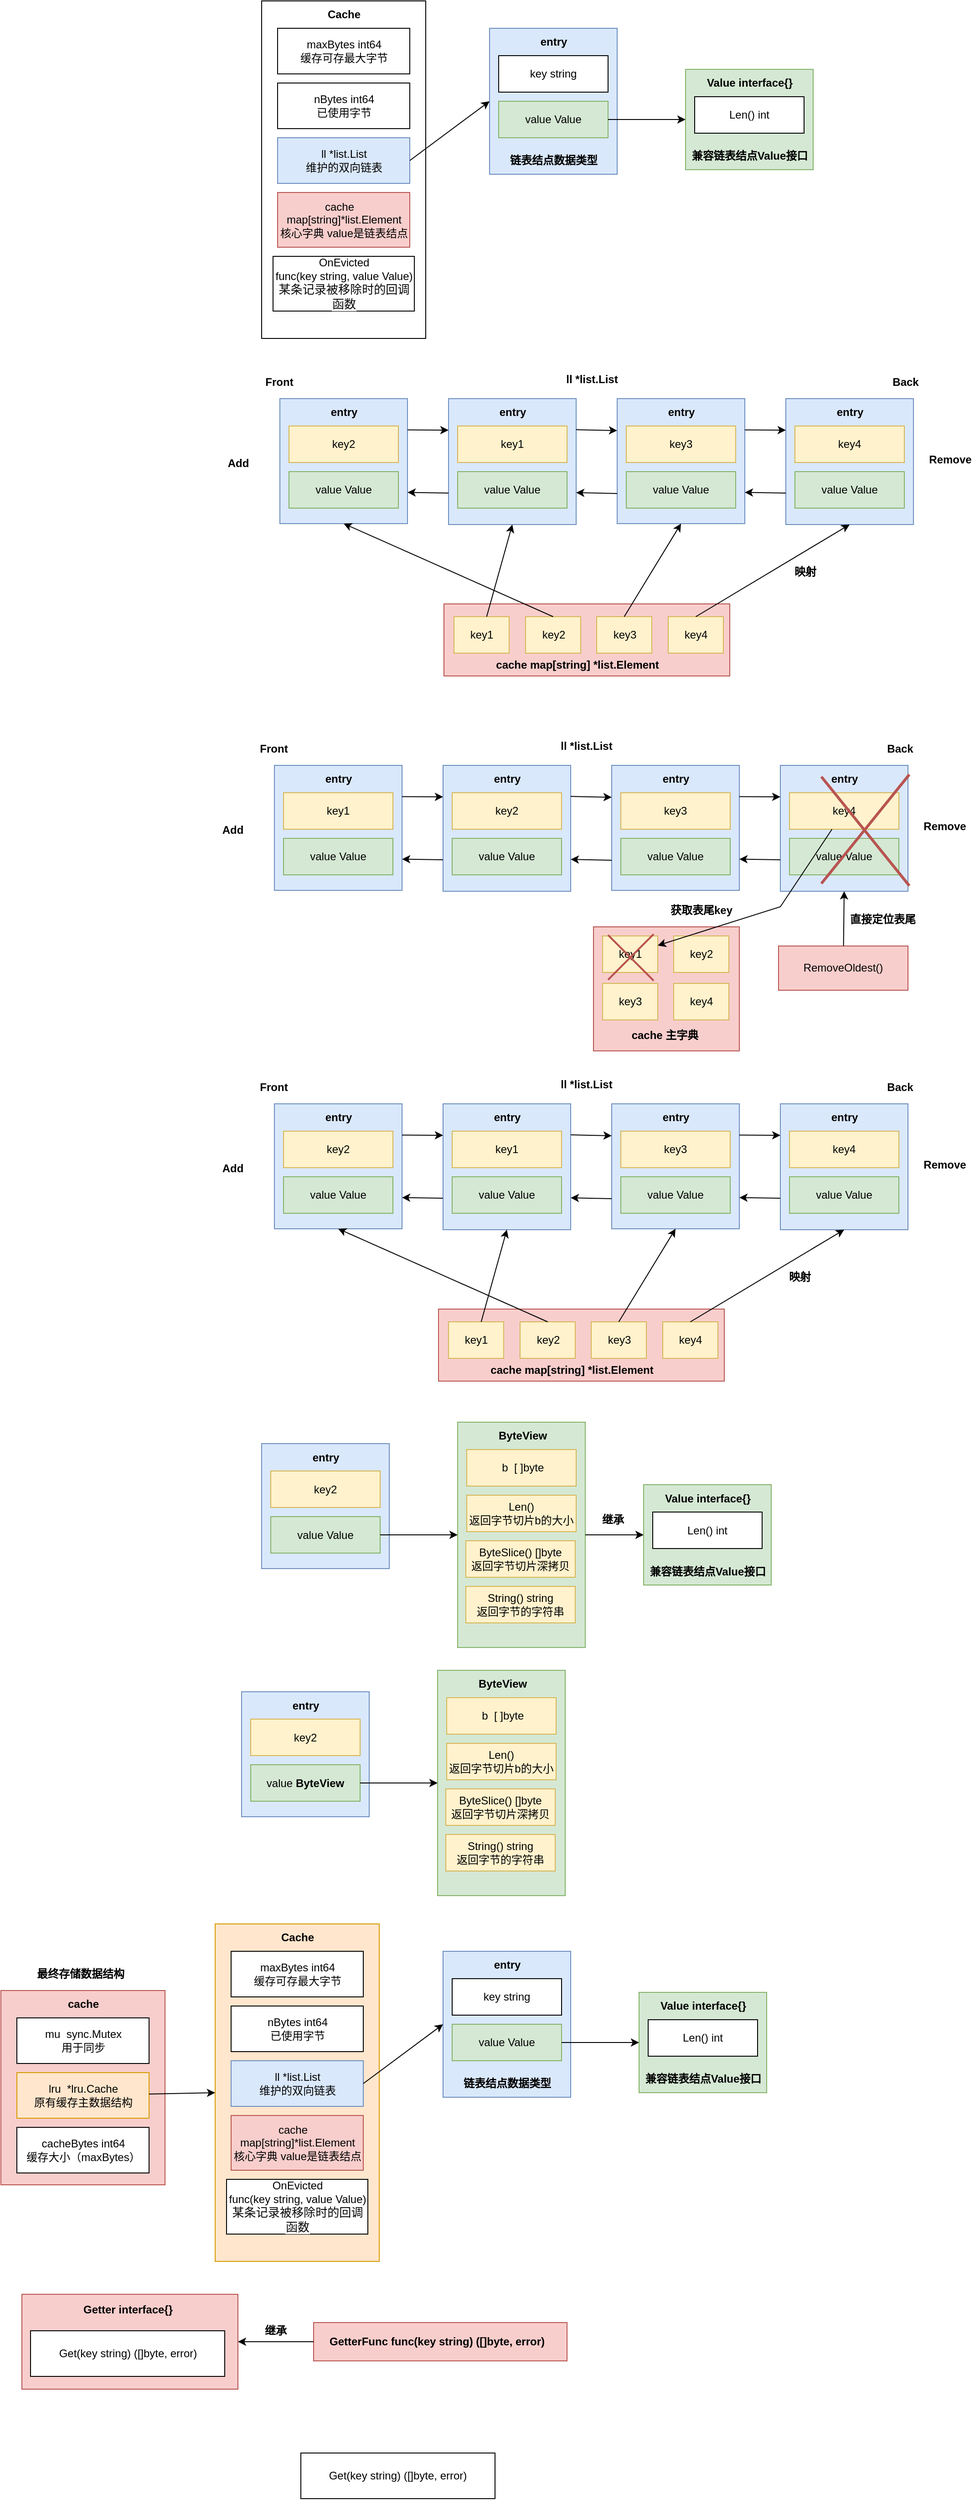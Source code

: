 <mxfile version="22.0.7" type="github">
  <diagram name="Page-1" id="FUET0nqOS0AxgLeTutau">
    <mxGraphModel dx="1255" dy="495" grid="0" gridSize="10" guides="1" tooltips="0" connect="1" arrows="1" fold="1" page="0" pageScale="1" pageWidth="850" pageHeight="1100" math="0" shadow="0">
      <root>
        <mxCell id="0" />
        <mxCell id="1" parent="0" />
        <mxCell id="fDdwfDi1KVoTNDwFbT7Y-1" value="" style="rounded=0;whiteSpace=wrap;html=1;" vertex="1" parent="1">
          <mxGeometry x="90" y="110" width="180" height="370" as="geometry" />
        </mxCell>
        <mxCell id="_ooLKEzHtDMGJBymx2Hy-1" value="maxBytes int64&lt;br&gt;缓存可存最大字节" style="rounded=0;whiteSpace=wrap;html=1;" parent="1" vertex="1">
          <mxGeometry x="107.5" y="140" width="145" height="50" as="geometry" />
        </mxCell>
        <mxCell id="fDdwfDi1KVoTNDwFbT7Y-2" value="" style="rounded=0;whiteSpace=wrap;html=1;fillColor=#dae8fc;strokeColor=#6c8ebf;" vertex="1" parent="1">
          <mxGeometry x="340" y="140" width="140" height="160" as="geometry" />
        </mxCell>
        <mxCell id="fDdwfDi1KVoTNDwFbT7Y-3" value="&lt;b&gt;Cache&lt;/b&gt;" style="text;html=1;align=center;verticalAlign=middle;resizable=0;points=[];autosize=1;strokeColor=none;fillColor=none;" vertex="1" parent="1">
          <mxGeometry x="150" y="110" width="60" height="30" as="geometry" />
        </mxCell>
        <mxCell id="fDdwfDi1KVoTNDwFbT7Y-4" value="nBytes int64&lt;br&gt;已使用字节" style="rounded=0;whiteSpace=wrap;html=1;" vertex="1" parent="1">
          <mxGeometry x="107.5" y="200" width="145" height="50" as="geometry" />
        </mxCell>
        <mxCell id="fDdwfDi1KVoTNDwFbT7Y-5" value="ll&amp;nbsp;*list.List&lt;br&gt;维护的双向链表" style="rounded=0;whiteSpace=wrap;html=1;fillColor=#dae8fc;strokeColor=#6c8ebf;" vertex="1" parent="1">
          <mxGeometry x="107.5" y="260" width="145" height="50" as="geometry" />
        </mxCell>
        <mxCell id="fDdwfDi1KVoTNDwFbT7Y-6" value="cache&amp;nbsp; &amp;nbsp; map[string]*list.Element&lt;br&gt;核心字典 value是链表结点" style="rounded=0;whiteSpace=wrap;html=1;fillColor=#f8cecc;strokeColor=#b85450;" vertex="1" parent="1">
          <mxGeometry x="107.5" y="320" width="145" height="60" as="geometry" />
        </mxCell>
        <mxCell id="fDdwfDi1KVoTNDwFbT7Y-7" value="OnEvicted&lt;br&gt;func(key string, value Value)&lt;br&gt;&lt;span style=&quot;background-color: rgb(255, 255, 255); color: rgb(8, 8, 8); font-family: Menlo-Regular, monospace; font-size: 9.8pt;&quot;&gt;某条记录被移除时的回调函数&lt;/span&gt;" style="rounded=0;whiteSpace=wrap;html=1;" vertex="1" parent="1">
          <mxGeometry x="102.5" y="390" width="155" height="60" as="geometry" />
        </mxCell>
        <mxCell id="fDdwfDi1KVoTNDwFbT7Y-8" value="&lt;b&gt;entry&lt;/b&gt;" style="text;html=1;align=center;verticalAlign=middle;resizable=0;points=[];autosize=1;strokeColor=none;fillColor=none;" vertex="1" parent="1">
          <mxGeometry x="385" y="140" width="50" height="30" as="geometry" />
        </mxCell>
        <mxCell id="fDdwfDi1KVoTNDwFbT7Y-9" value="key string&lt;br&gt;" style="rounded=0;whiteSpace=wrap;html=1;" vertex="1" parent="1">
          <mxGeometry x="350" y="170" width="120" height="40" as="geometry" />
        </mxCell>
        <mxCell id="fDdwfDi1KVoTNDwFbT7Y-10" value="value Value" style="rounded=0;whiteSpace=wrap;html=1;fillColor=#d5e8d4;strokeColor=#82b366;" vertex="1" parent="1">
          <mxGeometry x="350" y="220" width="120" height="40" as="geometry" />
        </mxCell>
        <mxCell id="fDdwfDi1KVoTNDwFbT7Y-11" value="&lt;b&gt;链表结点数据类型&lt;/b&gt;" style="text;html=1;align=center;verticalAlign=middle;resizable=0;points=[];autosize=1;strokeColor=none;fillColor=none;" vertex="1" parent="1">
          <mxGeometry x="350" y="270" width="120" height="30" as="geometry" />
        </mxCell>
        <mxCell id="fDdwfDi1KVoTNDwFbT7Y-13" value="" style="rounded=0;whiteSpace=wrap;html=1;fillColor=#d5e8d4;strokeColor=#82b366;" vertex="1" parent="1">
          <mxGeometry x="555" y="185" width="140" height="110" as="geometry" />
        </mxCell>
        <mxCell id="fDdwfDi1KVoTNDwFbT7Y-14" value="&lt;b&gt;Value interface{}&lt;/b&gt;" style="text;html=1;align=center;verticalAlign=middle;resizable=0;points=[];autosize=1;strokeColor=none;fillColor=none;" vertex="1" parent="1">
          <mxGeometry x="565" y="185" width="120" height="30" as="geometry" />
        </mxCell>
        <mxCell id="fDdwfDi1KVoTNDwFbT7Y-15" value="Len() int" style="rounded=0;whiteSpace=wrap;html=1;" vertex="1" parent="1">
          <mxGeometry x="565" y="215" width="120" height="40" as="geometry" />
        </mxCell>
        <mxCell id="fDdwfDi1KVoTNDwFbT7Y-17" value="&lt;b&gt;兼容链表结点Value接口&lt;/b&gt;" style="text;html=1;align=center;verticalAlign=middle;resizable=0;points=[];autosize=1;strokeColor=none;fillColor=none;" vertex="1" parent="1">
          <mxGeometry x="550" y="265" width="150" height="30" as="geometry" />
        </mxCell>
        <mxCell id="fDdwfDi1KVoTNDwFbT7Y-19" value="" style="endArrow=classic;html=1;rounded=0;entryX=0;entryY=0.5;entryDx=0;entryDy=0;" edge="1" parent="1" source="fDdwfDi1KVoTNDwFbT7Y-10" target="fDdwfDi1KVoTNDwFbT7Y-13">
          <mxGeometry width="50" height="50" relative="1" as="geometry">
            <mxPoint x="430" y="260" as="sourcePoint" />
            <mxPoint x="550" y="240" as="targetPoint" />
          </mxGeometry>
        </mxCell>
        <mxCell id="fDdwfDi1KVoTNDwFbT7Y-20" value="" style="endArrow=classic;html=1;rounded=0;entryX=0;entryY=0.5;entryDx=0;entryDy=0;exitX=1;exitY=0.5;exitDx=0;exitDy=0;" edge="1" parent="1" source="fDdwfDi1KVoTNDwFbT7Y-5" target="fDdwfDi1KVoTNDwFbT7Y-2">
          <mxGeometry width="50" height="50" relative="1" as="geometry">
            <mxPoint x="480" y="249" as="sourcePoint" />
            <mxPoint x="565" y="248" as="targetPoint" />
          </mxGeometry>
        </mxCell>
        <mxCell id="fDdwfDi1KVoTNDwFbT7Y-22" value="" style="rounded=0;whiteSpace=wrap;html=1;fillColor=#dae8fc;strokeColor=#6c8ebf;" vertex="1" parent="1">
          <mxGeometry x="110" y="546" width="140" height="137" as="geometry" />
        </mxCell>
        <mxCell id="fDdwfDi1KVoTNDwFbT7Y-23" value="&lt;b&gt;entry&lt;/b&gt;" style="text;html=1;align=center;verticalAlign=middle;resizable=0;points=[];autosize=1;strokeColor=none;fillColor=none;" vertex="1" parent="1">
          <mxGeometry x="155" y="546" width="50" height="30" as="geometry" />
        </mxCell>
        <mxCell id="fDdwfDi1KVoTNDwFbT7Y-24" value="key2" style="rounded=0;whiteSpace=wrap;html=1;fillColor=#fff2cc;strokeColor=#d6b656;" vertex="1" parent="1">
          <mxGeometry x="120" y="576" width="120" height="40" as="geometry" />
        </mxCell>
        <mxCell id="fDdwfDi1KVoTNDwFbT7Y-25" value="value Value" style="rounded=0;whiteSpace=wrap;html=1;fillColor=#d5e8d4;strokeColor=#82b366;" vertex="1" parent="1">
          <mxGeometry x="120" y="626" width="120" height="40" as="geometry" />
        </mxCell>
        <mxCell id="fDdwfDi1KVoTNDwFbT7Y-27" value="" style="rounded=0;whiteSpace=wrap;html=1;fillColor=#dae8fc;strokeColor=#6c8ebf;" vertex="1" parent="1">
          <mxGeometry x="295" y="546" width="140" height="138" as="geometry" />
        </mxCell>
        <mxCell id="fDdwfDi1KVoTNDwFbT7Y-28" value="&lt;b&gt;entry&lt;/b&gt;" style="text;html=1;align=center;verticalAlign=middle;resizable=0;points=[];autosize=1;strokeColor=none;fillColor=none;" vertex="1" parent="1">
          <mxGeometry x="340" y="546" width="50" height="30" as="geometry" />
        </mxCell>
        <mxCell id="fDdwfDi1KVoTNDwFbT7Y-29" value="key1" style="rounded=0;whiteSpace=wrap;html=1;fillColor=#fff2cc;strokeColor=#d6b656;" vertex="1" parent="1">
          <mxGeometry x="305" y="576" width="120" height="40" as="geometry" />
        </mxCell>
        <mxCell id="fDdwfDi1KVoTNDwFbT7Y-30" value="value Value" style="rounded=0;whiteSpace=wrap;html=1;fillColor=#d5e8d4;strokeColor=#82b366;" vertex="1" parent="1">
          <mxGeometry x="305" y="626" width="120" height="40" as="geometry" />
        </mxCell>
        <mxCell id="fDdwfDi1KVoTNDwFbT7Y-45" value="" style="endArrow=classic;html=1;rounded=0;entryX=0;entryY=0.25;entryDx=0;entryDy=0;exitX=1;exitY=0.25;exitDx=0;exitDy=0;" edge="1" parent="1" source="fDdwfDi1KVoTNDwFbT7Y-22" target="fDdwfDi1KVoTNDwFbT7Y-27">
          <mxGeometry width="50" height="50" relative="1" as="geometry">
            <mxPoint x="255" y="573" as="sourcePoint" />
            <mxPoint x="340" y="573" as="targetPoint" />
          </mxGeometry>
        </mxCell>
        <mxCell id="fDdwfDi1KVoTNDwFbT7Y-46" value="" style="endArrow=classic;html=1;rounded=0;entryX=1;entryY=0.75;entryDx=0;entryDy=0;exitX=0;exitY=0.75;exitDx=0;exitDy=0;" edge="1" parent="1" source="fDdwfDi1KVoTNDwFbT7Y-27" target="fDdwfDi1KVoTNDwFbT7Y-22">
          <mxGeometry width="50" height="50" relative="1" as="geometry">
            <mxPoint x="267" y="583" as="sourcePoint" />
            <mxPoint x="305" y="591" as="targetPoint" />
          </mxGeometry>
        </mxCell>
        <mxCell id="fDdwfDi1KVoTNDwFbT7Y-47" value="" style="rounded=0;whiteSpace=wrap;html=1;fillColor=#dae8fc;strokeColor=#6c8ebf;" vertex="1" parent="1">
          <mxGeometry x="480" y="546" width="140" height="137" as="geometry" />
        </mxCell>
        <mxCell id="fDdwfDi1KVoTNDwFbT7Y-48" value="&lt;b&gt;entry&lt;/b&gt;" style="text;html=1;align=center;verticalAlign=middle;resizable=0;points=[];autosize=1;strokeColor=none;fillColor=none;" vertex="1" parent="1">
          <mxGeometry x="525" y="546" width="50" height="30" as="geometry" />
        </mxCell>
        <mxCell id="fDdwfDi1KVoTNDwFbT7Y-49" value="key3" style="rounded=0;whiteSpace=wrap;html=1;fillColor=#fff2cc;strokeColor=#d6b656;" vertex="1" parent="1">
          <mxGeometry x="490" y="576" width="120" height="40" as="geometry" />
        </mxCell>
        <mxCell id="fDdwfDi1KVoTNDwFbT7Y-50" value="value Value" style="rounded=0;whiteSpace=wrap;html=1;fillColor=#d5e8d4;strokeColor=#82b366;" vertex="1" parent="1">
          <mxGeometry x="490" y="626" width="120" height="40" as="geometry" />
        </mxCell>
        <mxCell id="fDdwfDi1KVoTNDwFbT7Y-51" value="" style="rounded=0;whiteSpace=wrap;html=1;fillColor=#dae8fc;strokeColor=#6c8ebf;" vertex="1" parent="1">
          <mxGeometry x="665" y="546" width="140" height="138" as="geometry" />
        </mxCell>
        <mxCell id="fDdwfDi1KVoTNDwFbT7Y-52" value="&lt;b&gt;entry&lt;/b&gt;" style="text;html=1;align=center;verticalAlign=middle;resizable=0;points=[];autosize=1;strokeColor=none;fillColor=none;" vertex="1" parent="1">
          <mxGeometry x="710" y="546" width="50" height="30" as="geometry" />
        </mxCell>
        <mxCell id="fDdwfDi1KVoTNDwFbT7Y-53" value="key4" style="rounded=0;whiteSpace=wrap;html=1;fillColor=#fff2cc;strokeColor=#d6b656;" vertex="1" parent="1">
          <mxGeometry x="675" y="576" width="120" height="40" as="geometry" />
        </mxCell>
        <mxCell id="fDdwfDi1KVoTNDwFbT7Y-54" value="value Value" style="rounded=0;whiteSpace=wrap;html=1;fillColor=#d5e8d4;strokeColor=#82b366;" vertex="1" parent="1">
          <mxGeometry x="675" y="626" width="120" height="40" as="geometry" />
        </mxCell>
        <mxCell id="fDdwfDi1KVoTNDwFbT7Y-55" value="" style="endArrow=classic;html=1;rounded=0;entryX=0;entryY=0.25;entryDx=0;entryDy=0;exitX=1;exitY=0.25;exitDx=0;exitDy=0;" edge="1" parent="1" source="fDdwfDi1KVoTNDwFbT7Y-47" target="fDdwfDi1KVoTNDwFbT7Y-51">
          <mxGeometry width="50" height="50" relative="1" as="geometry">
            <mxPoint x="625" y="573" as="sourcePoint" />
            <mxPoint x="710" y="573" as="targetPoint" />
          </mxGeometry>
        </mxCell>
        <mxCell id="fDdwfDi1KVoTNDwFbT7Y-56" value="" style="endArrow=classic;html=1;rounded=0;entryX=1;entryY=0.75;entryDx=0;entryDy=0;exitX=0;exitY=0.75;exitDx=0;exitDy=0;" edge="1" parent="1" source="fDdwfDi1KVoTNDwFbT7Y-51" target="fDdwfDi1KVoTNDwFbT7Y-47">
          <mxGeometry width="50" height="50" relative="1" as="geometry">
            <mxPoint x="637" y="583" as="sourcePoint" />
            <mxPoint x="675" y="591" as="targetPoint" />
          </mxGeometry>
        </mxCell>
        <mxCell id="fDdwfDi1KVoTNDwFbT7Y-57" value="" style="endArrow=classic;html=1;rounded=0;entryX=0;entryY=0.25;entryDx=0;entryDy=0;exitX=1;exitY=0.25;exitDx=0;exitDy=0;" edge="1" parent="1">
          <mxGeometry width="50" height="50" relative="1" as="geometry">
            <mxPoint x="435" y="580" as="sourcePoint" />
            <mxPoint x="480" y="581" as="targetPoint" />
          </mxGeometry>
        </mxCell>
        <mxCell id="fDdwfDi1KVoTNDwFbT7Y-58" value="" style="endArrow=classic;html=1;rounded=0;entryX=1;entryY=0.75;entryDx=0;entryDy=0;exitX=0;exitY=0.75;exitDx=0;exitDy=0;" edge="1" parent="1">
          <mxGeometry width="50" height="50" relative="1" as="geometry">
            <mxPoint x="480" y="650" as="sourcePoint" />
            <mxPoint x="435" y="649" as="targetPoint" />
          </mxGeometry>
        </mxCell>
        <mxCell id="fDdwfDi1KVoTNDwFbT7Y-59" value="&lt;b&gt;Front&lt;/b&gt;" style="text;html=1;align=center;verticalAlign=middle;resizable=0;points=[];autosize=1;strokeColor=none;fillColor=none;" vertex="1" parent="1">
          <mxGeometry x="84" y="515" width="49" height="26" as="geometry" />
        </mxCell>
        <mxCell id="fDdwfDi1KVoTNDwFbT7Y-60" value="&lt;b&gt;Back&lt;/b&gt;" style="text;html=1;align=center;verticalAlign=middle;resizable=0;points=[];autosize=1;strokeColor=none;fillColor=none;" vertex="1" parent="1">
          <mxGeometry x="772" y="515" width="47" height="26" as="geometry" />
        </mxCell>
        <mxCell id="fDdwfDi1KVoTNDwFbT7Y-61" value="&lt;b&gt;Add&lt;/b&gt;" style="text;html=1;align=center;verticalAlign=middle;resizable=0;points=[];autosize=1;strokeColor=none;fillColor=none;" vertex="1" parent="1">
          <mxGeometry x="43" y="604" width="41" height="26" as="geometry" />
        </mxCell>
        <mxCell id="fDdwfDi1KVoTNDwFbT7Y-62" value="&lt;b&gt;Remove&lt;/b&gt;" style="text;html=1;align=center;verticalAlign=middle;resizable=0;points=[];autosize=1;strokeColor=none;fillColor=none;" vertex="1" parent="1">
          <mxGeometry x="812" y="600" width="65" height="26" as="geometry" />
        </mxCell>
        <mxCell id="fDdwfDi1KVoTNDwFbT7Y-64" value="" style="rounded=0;whiteSpace=wrap;html=1;fillColor=#f8cecc;strokeColor=#b85450;" vertex="1" parent="1">
          <mxGeometry x="290" y="771" width="313.5" height="79" as="geometry" />
        </mxCell>
        <mxCell id="fDdwfDi1KVoTNDwFbT7Y-66" value="key1" style="rounded=0;whiteSpace=wrap;html=1;fillColor=#fff2cc;strokeColor=#d6b656;" vertex="1" parent="1">
          <mxGeometry x="301" y="785" width="60.5" height="40" as="geometry" />
        </mxCell>
        <mxCell id="fDdwfDi1KVoTNDwFbT7Y-67" value="key2" style="rounded=0;whiteSpace=wrap;html=1;fillColor=#fff2cc;strokeColor=#d6b656;" vertex="1" parent="1">
          <mxGeometry x="379.5" y="785" width="60.5" height="40" as="geometry" />
        </mxCell>
        <mxCell id="fDdwfDi1KVoTNDwFbT7Y-69" value="key3" style="rounded=0;whiteSpace=wrap;html=1;fillColor=#fff2cc;strokeColor=#d6b656;" vertex="1" parent="1">
          <mxGeometry x="457.5" y="785" width="60.5" height="40" as="geometry" />
        </mxCell>
        <mxCell id="fDdwfDi1KVoTNDwFbT7Y-70" value="key4" style="rounded=0;whiteSpace=wrap;html=1;fillColor=#fff2cc;strokeColor=#d6b656;" vertex="1" parent="1">
          <mxGeometry x="536" y="785" width="60.5" height="40" as="geometry" />
        </mxCell>
        <mxCell id="fDdwfDi1KVoTNDwFbT7Y-71" value="&lt;b&gt;cache map[string] *list.Element&lt;/b&gt;" style="text;html=1;align=center;verticalAlign=middle;resizable=0;points=[];autosize=1;strokeColor=none;fillColor=none;" vertex="1" parent="1">
          <mxGeometry x="337.5" y="825" width="197" height="26" as="geometry" />
        </mxCell>
        <mxCell id="fDdwfDi1KVoTNDwFbT7Y-73" value="" style="endArrow=classic;html=1;rounded=0;entryX=0.5;entryY=1;entryDx=0;entryDy=0;" edge="1" parent="1" source="fDdwfDi1KVoTNDwFbT7Y-66" target="fDdwfDi1KVoTNDwFbT7Y-27">
          <mxGeometry width="50" height="50" relative="1" as="geometry">
            <mxPoint x="320" y="800" as="sourcePoint" />
            <mxPoint x="370" y="750" as="targetPoint" />
          </mxGeometry>
        </mxCell>
        <mxCell id="fDdwfDi1KVoTNDwFbT7Y-74" value="" style="endArrow=classic;html=1;rounded=0;entryX=0.5;entryY=1;entryDx=0;entryDy=0;exitX=0.5;exitY=0;exitDx=0;exitDy=0;" edge="1" parent="1" source="fDdwfDi1KVoTNDwFbT7Y-67" target="fDdwfDi1KVoTNDwFbT7Y-22">
          <mxGeometry width="50" height="50" relative="1" as="geometry">
            <mxPoint x="347" y="795" as="sourcePoint" />
            <mxPoint x="375" y="694" as="targetPoint" />
          </mxGeometry>
        </mxCell>
        <mxCell id="fDdwfDi1KVoTNDwFbT7Y-75" value="" style="endArrow=classic;html=1;rounded=0;entryX=0.5;entryY=1;entryDx=0;entryDy=0;exitX=0.5;exitY=0;exitDx=0;exitDy=0;" edge="1" parent="1" source="fDdwfDi1KVoTNDwFbT7Y-69" target="fDdwfDi1KVoTNDwFbT7Y-47">
          <mxGeometry width="50" height="50" relative="1" as="geometry">
            <mxPoint x="357" y="805" as="sourcePoint" />
            <mxPoint x="385" y="704" as="targetPoint" />
          </mxGeometry>
        </mxCell>
        <mxCell id="fDdwfDi1KVoTNDwFbT7Y-76" value="" style="endArrow=classic;html=1;rounded=0;entryX=0.5;entryY=1;entryDx=0;entryDy=0;exitX=0.5;exitY=0;exitDx=0;exitDy=0;" edge="1" parent="1" source="fDdwfDi1KVoTNDwFbT7Y-70" target="fDdwfDi1KVoTNDwFbT7Y-51">
          <mxGeometry width="50" height="50" relative="1" as="geometry">
            <mxPoint x="367" y="815" as="sourcePoint" />
            <mxPoint x="395" y="714" as="targetPoint" />
          </mxGeometry>
        </mxCell>
        <mxCell id="fDdwfDi1KVoTNDwFbT7Y-77" value="&lt;b&gt;映射&lt;/b&gt;" style="text;html=1;align=center;verticalAlign=middle;resizable=0;points=[];autosize=1;strokeColor=none;fillColor=none;" vertex="1" parent="1">
          <mxGeometry x="665" y="723" width="42" height="26" as="geometry" />
        </mxCell>
        <mxCell id="fDdwfDi1KVoTNDwFbT7Y-78" value="&lt;b&gt;ll&amp;nbsp;*list.List&lt;/b&gt;" style="text;html=1;align=center;verticalAlign=middle;resizable=0;points=[];autosize=1;strokeColor=none;fillColor=none;" vertex="1" parent="1">
          <mxGeometry x="414" y="512" width="75" height="26" as="geometry" />
        </mxCell>
        <mxCell id="fDdwfDi1KVoTNDwFbT7Y-79" value="" style="rounded=0;whiteSpace=wrap;html=1;fillColor=#dae8fc;strokeColor=#6c8ebf;" vertex="1" parent="1">
          <mxGeometry x="104" y="948" width="140" height="137" as="geometry" />
        </mxCell>
        <mxCell id="fDdwfDi1KVoTNDwFbT7Y-80" value="&lt;b&gt;entry&lt;/b&gt;" style="text;html=1;align=center;verticalAlign=middle;resizable=0;points=[];autosize=1;strokeColor=none;fillColor=none;" vertex="1" parent="1">
          <mxGeometry x="149" y="948" width="50" height="30" as="geometry" />
        </mxCell>
        <mxCell id="fDdwfDi1KVoTNDwFbT7Y-81" value="key1" style="rounded=0;whiteSpace=wrap;html=1;fillColor=#fff2cc;strokeColor=#d6b656;" vertex="1" parent="1">
          <mxGeometry x="114" y="978" width="120" height="40" as="geometry" />
        </mxCell>
        <mxCell id="fDdwfDi1KVoTNDwFbT7Y-82" value="value Value" style="rounded=0;whiteSpace=wrap;html=1;fillColor=#d5e8d4;strokeColor=#82b366;" vertex="1" parent="1">
          <mxGeometry x="114" y="1028" width="120" height="40" as="geometry" />
        </mxCell>
        <mxCell id="fDdwfDi1KVoTNDwFbT7Y-83" value="" style="rounded=0;whiteSpace=wrap;html=1;fillColor=#dae8fc;strokeColor=#6c8ebf;" vertex="1" parent="1">
          <mxGeometry x="289" y="948" width="140" height="138" as="geometry" />
        </mxCell>
        <mxCell id="fDdwfDi1KVoTNDwFbT7Y-84" value="&lt;b&gt;entry&lt;/b&gt;" style="text;html=1;align=center;verticalAlign=middle;resizable=0;points=[];autosize=1;strokeColor=none;fillColor=none;" vertex="1" parent="1">
          <mxGeometry x="334" y="948" width="50" height="30" as="geometry" />
        </mxCell>
        <mxCell id="fDdwfDi1KVoTNDwFbT7Y-85" value="key2" style="rounded=0;whiteSpace=wrap;html=1;fillColor=#fff2cc;strokeColor=#d6b656;" vertex="1" parent="1">
          <mxGeometry x="299" y="978" width="120" height="40" as="geometry" />
        </mxCell>
        <mxCell id="fDdwfDi1KVoTNDwFbT7Y-86" value="value Value" style="rounded=0;whiteSpace=wrap;html=1;fillColor=#d5e8d4;strokeColor=#82b366;" vertex="1" parent="1">
          <mxGeometry x="299" y="1028" width="120" height="40" as="geometry" />
        </mxCell>
        <mxCell id="fDdwfDi1KVoTNDwFbT7Y-87" value="" style="endArrow=classic;html=1;rounded=0;entryX=0;entryY=0.25;entryDx=0;entryDy=0;exitX=1;exitY=0.25;exitDx=0;exitDy=0;" edge="1" parent="1" source="fDdwfDi1KVoTNDwFbT7Y-79" target="fDdwfDi1KVoTNDwFbT7Y-83">
          <mxGeometry width="50" height="50" relative="1" as="geometry">
            <mxPoint x="249" y="975" as="sourcePoint" />
            <mxPoint x="334" y="975" as="targetPoint" />
          </mxGeometry>
        </mxCell>
        <mxCell id="fDdwfDi1KVoTNDwFbT7Y-88" value="" style="endArrow=classic;html=1;rounded=0;entryX=1;entryY=0.75;entryDx=0;entryDy=0;exitX=0;exitY=0.75;exitDx=0;exitDy=0;" edge="1" parent="1" source="fDdwfDi1KVoTNDwFbT7Y-83" target="fDdwfDi1KVoTNDwFbT7Y-79">
          <mxGeometry width="50" height="50" relative="1" as="geometry">
            <mxPoint x="261" y="985" as="sourcePoint" />
            <mxPoint x="299" y="993" as="targetPoint" />
          </mxGeometry>
        </mxCell>
        <mxCell id="fDdwfDi1KVoTNDwFbT7Y-89" value="" style="rounded=0;whiteSpace=wrap;html=1;fillColor=#dae8fc;strokeColor=#6c8ebf;" vertex="1" parent="1">
          <mxGeometry x="474" y="948" width="140" height="137" as="geometry" />
        </mxCell>
        <mxCell id="fDdwfDi1KVoTNDwFbT7Y-90" value="&lt;b&gt;entry&lt;/b&gt;" style="text;html=1;align=center;verticalAlign=middle;resizable=0;points=[];autosize=1;strokeColor=none;fillColor=none;" vertex="1" parent="1">
          <mxGeometry x="519" y="948" width="50" height="30" as="geometry" />
        </mxCell>
        <mxCell id="fDdwfDi1KVoTNDwFbT7Y-91" value="key3" style="rounded=0;whiteSpace=wrap;html=1;fillColor=#fff2cc;strokeColor=#d6b656;" vertex="1" parent="1">
          <mxGeometry x="484" y="978" width="120" height="40" as="geometry" />
        </mxCell>
        <mxCell id="fDdwfDi1KVoTNDwFbT7Y-92" value="value Value" style="rounded=0;whiteSpace=wrap;html=1;fillColor=#d5e8d4;strokeColor=#82b366;" vertex="1" parent="1">
          <mxGeometry x="484" y="1028" width="120" height="40" as="geometry" />
        </mxCell>
        <mxCell id="fDdwfDi1KVoTNDwFbT7Y-93" value="" style="rounded=0;whiteSpace=wrap;html=1;fillColor=#dae8fc;strokeColor=#6c8ebf;" vertex="1" parent="1">
          <mxGeometry x="659" y="948" width="140" height="138" as="geometry" />
        </mxCell>
        <mxCell id="fDdwfDi1KVoTNDwFbT7Y-94" value="&lt;b&gt;entry&lt;/b&gt;" style="text;html=1;align=center;verticalAlign=middle;resizable=0;points=[];autosize=1;strokeColor=none;fillColor=none;" vertex="1" parent="1">
          <mxGeometry x="704" y="948" width="50" height="30" as="geometry" />
        </mxCell>
        <mxCell id="fDdwfDi1KVoTNDwFbT7Y-95" value="key4" style="rounded=0;whiteSpace=wrap;html=1;fillColor=#fff2cc;strokeColor=#d6b656;" vertex="1" parent="1">
          <mxGeometry x="669" y="978" width="120" height="40" as="geometry" />
        </mxCell>
        <mxCell id="fDdwfDi1KVoTNDwFbT7Y-96" value="value Value" style="rounded=0;whiteSpace=wrap;html=1;fillColor=#d5e8d4;strokeColor=#82b366;" vertex="1" parent="1">
          <mxGeometry x="669" y="1028" width="120" height="40" as="geometry" />
        </mxCell>
        <mxCell id="fDdwfDi1KVoTNDwFbT7Y-97" value="" style="endArrow=classic;html=1;rounded=0;entryX=0;entryY=0.25;entryDx=0;entryDy=0;exitX=1;exitY=0.25;exitDx=0;exitDy=0;" edge="1" parent="1" source="fDdwfDi1KVoTNDwFbT7Y-89" target="fDdwfDi1KVoTNDwFbT7Y-93">
          <mxGeometry width="50" height="50" relative="1" as="geometry">
            <mxPoint x="619" y="975" as="sourcePoint" />
            <mxPoint x="704" y="975" as="targetPoint" />
          </mxGeometry>
        </mxCell>
        <mxCell id="fDdwfDi1KVoTNDwFbT7Y-98" value="" style="endArrow=classic;html=1;rounded=0;entryX=1;entryY=0.75;entryDx=0;entryDy=0;exitX=0;exitY=0.75;exitDx=0;exitDy=0;" edge="1" parent="1" source="fDdwfDi1KVoTNDwFbT7Y-93" target="fDdwfDi1KVoTNDwFbT7Y-89">
          <mxGeometry width="50" height="50" relative="1" as="geometry">
            <mxPoint x="631" y="985" as="sourcePoint" />
            <mxPoint x="669" y="993" as="targetPoint" />
          </mxGeometry>
        </mxCell>
        <mxCell id="fDdwfDi1KVoTNDwFbT7Y-99" value="" style="endArrow=classic;html=1;rounded=0;entryX=0;entryY=0.25;entryDx=0;entryDy=0;exitX=1;exitY=0.25;exitDx=0;exitDy=0;" edge="1" parent="1">
          <mxGeometry width="50" height="50" relative="1" as="geometry">
            <mxPoint x="429" y="982" as="sourcePoint" />
            <mxPoint x="474" y="983" as="targetPoint" />
          </mxGeometry>
        </mxCell>
        <mxCell id="fDdwfDi1KVoTNDwFbT7Y-100" value="" style="endArrow=classic;html=1;rounded=0;entryX=1;entryY=0.75;entryDx=0;entryDy=0;exitX=0;exitY=0.75;exitDx=0;exitDy=0;" edge="1" parent="1">
          <mxGeometry width="50" height="50" relative="1" as="geometry">
            <mxPoint x="474" y="1052" as="sourcePoint" />
            <mxPoint x="429" y="1051" as="targetPoint" />
          </mxGeometry>
        </mxCell>
        <mxCell id="fDdwfDi1KVoTNDwFbT7Y-101" value="&lt;b&gt;Front&lt;/b&gt;" style="text;html=1;align=center;verticalAlign=middle;resizable=0;points=[];autosize=1;strokeColor=none;fillColor=none;" vertex="1" parent="1">
          <mxGeometry x="78" y="917" width="49" height="26" as="geometry" />
        </mxCell>
        <mxCell id="fDdwfDi1KVoTNDwFbT7Y-102" value="&lt;b&gt;Back&lt;/b&gt;" style="text;html=1;align=center;verticalAlign=middle;resizable=0;points=[];autosize=1;strokeColor=none;fillColor=none;" vertex="1" parent="1">
          <mxGeometry x="766" y="917" width="47" height="26" as="geometry" />
        </mxCell>
        <mxCell id="fDdwfDi1KVoTNDwFbT7Y-103" value="&lt;b&gt;Add&lt;/b&gt;" style="text;html=1;align=center;verticalAlign=middle;resizable=0;points=[];autosize=1;strokeColor=none;fillColor=none;" vertex="1" parent="1">
          <mxGeometry x="37" y="1006" width="41" height="26" as="geometry" />
        </mxCell>
        <mxCell id="fDdwfDi1KVoTNDwFbT7Y-104" value="&lt;b&gt;Remove&lt;/b&gt;" style="text;html=1;align=center;verticalAlign=middle;resizable=0;points=[];autosize=1;strokeColor=none;fillColor=none;" vertex="1" parent="1">
          <mxGeometry x="806" y="1002" width="65" height="26" as="geometry" />
        </mxCell>
        <mxCell id="fDdwfDi1KVoTNDwFbT7Y-105" value="" style="rounded=0;whiteSpace=wrap;html=1;fillColor=#f8cecc;strokeColor=#b85450;" vertex="1" parent="1">
          <mxGeometry x="454" y="1125" width="160" height="136" as="geometry" />
        </mxCell>
        <mxCell id="fDdwfDi1KVoTNDwFbT7Y-106" value="key1" style="rounded=0;whiteSpace=wrap;html=1;fillColor=#fff2cc;strokeColor=#d6b656;" vertex="1" parent="1">
          <mxGeometry x="464" y="1135" width="60.5" height="40" as="geometry" />
        </mxCell>
        <mxCell id="fDdwfDi1KVoTNDwFbT7Y-107" value="key2" style="rounded=0;whiteSpace=wrap;html=1;fillColor=#fff2cc;strokeColor=#d6b656;" vertex="1" parent="1">
          <mxGeometry x="542" y="1135" width="60.5" height="40" as="geometry" />
        </mxCell>
        <mxCell id="fDdwfDi1KVoTNDwFbT7Y-108" value="key3" style="rounded=0;whiteSpace=wrap;html=1;fillColor=#fff2cc;strokeColor=#d6b656;" vertex="1" parent="1">
          <mxGeometry x="464" y="1187" width="60.5" height="40" as="geometry" />
        </mxCell>
        <mxCell id="fDdwfDi1KVoTNDwFbT7Y-109" value="key4" style="rounded=0;whiteSpace=wrap;html=1;fillColor=#fff2cc;strokeColor=#d6b656;" vertex="1" parent="1">
          <mxGeometry x="542" y="1187" width="60.5" height="40" as="geometry" />
        </mxCell>
        <mxCell id="fDdwfDi1KVoTNDwFbT7Y-110" value="&lt;b&gt;cache 主字典&lt;/b&gt;" style="text;html=1;align=center;verticalAlign=middle;resizable=0;points=[];autosize=1;strokeColor=none;fillColor=none;" vertex="1" parent="1">
          <mxGeometry x="486" y="1231" width="91" height="26" as="geometry" />
        </mxCell>
        <mxCell id="fDdwfDi1KVoTNDwFbT7Y-116" value="&lt;b&gt;ll&amp;nbsp;*list.List&lt;/b&gt;" style="text;html=1;align=center;verticalAlign=middle;resizable=0;points=[];autosize=1;strokeColor=none;fillColor=none;" vertex="1" parent="1">
          <mxGeometry x="408" y="914" width="75" height="26" as="geometry" />
        </mxCell>
        <mxCell id="fDdwfDi1KVoTNDwFbT7Y-118" value="RemoveOldest()" style="rounded=0;whiteSpace=wrap;html=1;fillColor=#f8cecc;strokeColor=#b85450;" vertex="1" parent="1">
          <mxGeometry x="657" y="1146" width="142" height="48.5" as="geometry" />
        </mxCell>
        <mxCell id="fDdwfDi1KVoTNDwFbT7Y-122" value="" style="endArrow=classic;html=1;rounded=0;entryX=0.5;entryY=1;entryDx=0;entryDy=0;" edge="1" parent="1" source="fDdwfDi1KVoTNDwFbT7Y-118" target="fDdwfDi1KVoTNDwFbT7Y-93">
          <mxGeometry width="50" height="50" relative="1" as="geometry">
            <mxPoint x="525.5" y="1200.75" as="sourcePoint" />
            <mxPoint x="712.5" y="1110.75" as="targetPoint" />
          </mxGeometry>
        </mxCell>
        <mxCell id="fDdwfDi1KVoTNDwFbT7Y-123" value="&lt;b&gt;直接定位表尾&lt;/b&gt;" style="text;html=1;align=center;verticalAlign=middle;resizable=0;points=[];autosize=1;strokeColor=none;fillColor=none;" vertex="1" parent="1">
          <mxGeometry x="726" y="1104" width="90" height="26" as="geometry" />
        </mxCell>
        <mxCell id="fDdwfDi1KVoTNDwFbT7Y-126" value="" style="endArrow=classic;html=1;rounded=0;" edge="1" parent="1" source="fDdwfDi1KVoTNDwFbT7Y-95" target="fDdwfDi1KVoTNDwFbT7Y-106">
          <mxGeometry width="50" height="50" relative="1" as="geometry">
            <mxPoint x="738" y="1156" as="sourcePoint" />
            <mxPoint x="739" y="1096" as="targetPoint" />
            <Array as="points">
              <mxPoint x="659" y="1103" />
            </Array>
          </mxGeometry>
        </mxCell>
        <mxCell id="fDdwfDi1KVoTNDwFbT7Y-127" value="&lt;b&gt;获取表尾key&lt;/b&gt;" style="text;html=1;align=center;verticalAlign=middle;resizable=0;points=[];autosize=1;strokeColor=none;fillColor=none;" vertex="1" parent="1">
          <mxGeometry x="529.25" y="1094" width="86" height="26" as="geometry" />
        </mxCell>
        <mxCell id="fDdwfDi1KVoTNDwFbT7Y-132" value="" style="group;strokeWidth=3;" vertex="1" connectable="0" parent="1">
          <mxGeometry x="704" y="958" width="96.5" height="122" as="geometry" />
        </mxCell>
        <mxCell id="fDdwfDi1KVoTNDwFbT7Y-130" value="" style="endArrow=none;html=1;rounded=0;strokeWidth=3;fillColor=#f8cecc;strokeColor=#b85450;" edge="1" parent="fDdwfDi1KVoTNDwFbT7Y-132">
          <mxGeometry width="50" height="50" relative="1" as="geometry">
            <mxPoint x="96.5" as="sourcePoint" />
            <mxPoint y="119.608" as="targetPoint" />
          </mxGeometry>
        </mxCell>
        <mxCell id="fDdwfDi1KVoTNDwFbT7Y-131" value="" style="endArrow=none;html=1;rounded=0;strokeWidth=3;fillColor=#f8cecc;strokeColor=#b85450;" edge="1" parent="fDdwfDi1KVoTNDwFbT7Y-132">
          <mxGeometry width="50" height="50" relative="1" as="geometry">
            <mxPoint x="96.5" y="122" as="sourcePoint" />
            <mxPoint y="2.392" as="targetPoint" />
          </mxGeometry>
        </mxCell>
        <mxCell id="fDdwfDi1KVoTNDwFbT7Y-136" value="" style="endArrow=none;html=1;rounded=0;strokeWidth=2;fillColor=#f8cecc;strokeColor=#b85450;" edge="1" parent="1">
          <mxGeometry width="50" height="50" relative="1" as="geometry">
            <mxPoint x="520" y="1184" as="sourcePoint" />
            <mxPoint x="470" y="1134" as="targetPoint" />
          </mxGeometry>
        </mxCell>
        <mxCell id="fDdwfDi1KVoTNDwFbT7Y-135" value="" style="endArrow=none;html=1;rounded=0;strokeWidth=2;fillColor=#f8cecc;strokeColor=#b85450;" edge="1" parent="1">
          <mxGeometry width="50" height="50" relative="1" as="geometry">
            <mxPoint x="520" y="1133" as="sourcePoint" />
            <mxPoint x="470" y="1183" as="targetPoint" />
          </mxGeometry>
        </mxCell>
        <mxCell id="fDdwfDi1KVoTNDwFbT7Y-137" value="" style="rounded=0;whiteSpace=wrap;html=1;fillColor=#dae8fc;strokeColor=#6c8ebf;" vertex="1" parent="1">
          <mxGeometry x="104" y="1319" width="140" height="137" as="geometry" />
        </mxCell>
        <mxCell id="fDdwfDi1KVoTNDwFbT7Y-138" value="&lt;b&gt;entry&lt;/b&gt;" style="text;html=1;align=center;verticalAlign=middle;resizable=0;points=[];autosize=1;strokeColor=none;fillColor=none;" vertex="1" parent="1">
          <mxGeometry x="149" y="1319" width="50" height="30" as="geometry" />
        </mxCell>
        <mxCell id="fDdwfDi1KVoTNDwFbT7Y-139" value="key2" style="rounded=0;whiteSpace=wrap;html=1;fillColor=#fff2cc;strokeColor=#d6b656;" vertex="1" parent="1">
          <mxGeometry x="114" y="1349" width="120" height="40" as="geometry" />
        </mxCell>
        <mxCell id="fDdwfDi1KVoTNDwFbT7Y-140" value="value Value" style="rounded=0;whiteSpace=wrap;html=1;fillColor=#d5e8d4;strokeColor=#82b366;" vertex="1" parent="1">
          <mxGeometry x="114" y="1399" width="120" height="40" as="geometry" />
        </mxCell>
        <mxCell id="fDdwfDi1KVoTNDwFbT7Y-141" value="" style="rounded=0;whiteSpace=wrap;html=1;fillColor=#dae8fc;strokeColor=#6c8ebf;" vertex="1" parent="1">
          <mxGeometry x="289" y="1319" width="140" height="138" as="geometry" />
        </mxCell>
        <mxCell id="fDdwfDi1KVoTNDwFbT7Y-142" value="&lt;b&gt;entry&lt;/b&gt;" style="text;html=1;align=center;verticalAlign=middle;resizable=0;points=[];autosize=1;strokeColor=none;fillColor=none;" vertex="1" parent="1">
          <mxGeometry x="334" y="1319" width="50" height="30" as="geometry" />
        </mxCell>
        <mxCell id="fDdwfDi1KVoTNDwFbT7Y-143" value="key1" style="rounded=0;whiteSpace=wrap;html=1;fillColor=#fff2cc;strokeColor=#d6b656;" vertex="1" parent="1">
          <mxGeometry x="299" y="1349" width="120" height="40" as="geometry" />
        </mxCell>
        <mxCell id="fDdwfDi1KVoTNDwFbT7Y-144" value="value Value" style="rounded=0;whiteSpace=wrap;html=1;fillColor=#d5e8d4;strokeColor=#82b366;" vertex="1" parent="1">
          <mxGeometry x="299" y="1399" width="120" height="40" as="geometry" />
        </mxCell>
        <mxCell id="fDdwfDi1KVoTNDwFbT7Y-145" value="" style="endArrow=classic;html=1;rounded=0;entryX=0;entryY=0.25;entryDx=0;entryDy=0;exitX=1;exitY=0.25;exitDx=0;exitDy=0;" edge="1" parent="1" source="fDdwfDi1KVoTNDwFbT7Y-137" target="fDdwfDi1KVoTNDwFbT7Y-141">
          <mxGeometry width="50" height="50" relative="1" as="geometry">
            <mxPoint x="249" y="1346" as="sourcePoint" />
            <mxPoint x="334" y="1346" as="targetPoint" />
          </mxGeometry>
        </mxCell>
        <mxCell id="fDdwfDi1KVoTNDwFbT7Y-146" value="" style="endArrow=classic;html=1;rounded=0;entryX=1;entryY=0.75;entryDx=0;entryDy=0;exitX=0;exitY=0.75;exitDx=0;exitDy=0;" edge="1" parent="1" source="fDdwfDi1KVoTNDwFbT7Y-141" target="fDdwfDi1KVoTNDwFbT7Y-137">
          <mxGeometry width="50" height="50" relative="1" as="geometry">
            <mxPoint x="261" y="1356" as="sourcePoint" />
            <mxPoint x="299" y="1364" as="targetPoint" />
          </mxGeometry>
        </mxCell>
        <mxCell id="fDdwfDi1KVoTNDwFbT7Y-147" value="" style="rounded=0;whiteSpace=wrap;html=1;fillColor=#dae8fc;strokeColor=#6c8ebf;" vertex="1" parent="1">
          <mxGeometry x="474" y="1319" width="140" height="137" as="geometry" />
        </mxCell>
        <mxCell id="fDdwfDi1KVoTNDwFbT7Y-148" value="&lt;b&gt;entry&lt;/b&gt;" style="text;html=1;align=center;verticalAlign=middle;resizable=0;points=[];autosize=1;strokeColor=none;fillColor=none;" vertex="1" parent="1">
          <mxGeometry x="519" y="1319" width="50" height="30" as="geometry" />
        </mxCell>
        <mxCell id="fDdwfDi1KVoTNDwFbT7Y-149" value="key3" style="rounded=0;whiteSpace=wrap;html=1;fillColor=#fff2cc;strokeColor=#d6b656;" vertex="1" parent="1">
          <mxGeometry x="484" y="1349" width="120" height="40" as="geometry" />
        </mxCell>
        <mxCell id="fDdwfDi1KVoTNDwFbT7Y-150" value="value Value" style="rounded=0;whiteSpace=wrap;html=1;fillColor=#d5e8d4;strokeColor=#82b366;" vertex="1" parent="1">
          <mxGeometry x="484" y="1399" width="120" height="40" as="geometry" />
        </mxCell>
        <mxCell id="fDdwfDi1KVoTNDwFbT7Y-151" value="" style="rounded=0;whiteSpace=wrap;html=1;fillColor=#dae8fc;strokeColor=#6c8ebf;" vertex="1" parent="1">
          <mxGeometry x="659" y="1319" width="140" height="138" as="geometry" />
        </mxCell>
        <mxCell id="fDdwfDi1KVoTNDwFbT7Y-152" value="&lt;b&gt;entry&lt;/b&gt;" style="text;html=1;align=center;verticalAlign=middle;resizable=0;points=[];autosize=1;strokeColor=none;fillColor=none;" vertex="1" parent="1">
          <mxGeometry x="704" y="1319" width="50" height="30" as="geometry" />
        </mxCell>
        <mxCell id="fDdwfDi1KVoTNDwFbT7Y-153" value="key4" style="rounded=0;whiteSpace=wrap;html=1;fillColor=#fff2cc;strokeColor=#d6b656;" vertex="1" parent="1">
          <mxGeometry x="669" y="1349" width="120" height="40" as="geometry" />
        </mxCell>
        <mxCell id="fDdwfDi1KVoTNDwFbT7Y-154" value="value Value" style="rounded=0;whiteSpace=wrap;html=1;fillColor=#d5e8d4;strokeColor=#82b366;" vertex="1" parent="1">
          <mxGeometry x="669" y="1399" width="120" height="40" as="geometry" />
        </mxCell>
        <mxCell id="fDdwfDi1KVoTNDwFbT7Y-155" value="" style="endArrow=classic;html=1;rounded=0;entryX=0;entryY=0.25;entryDx=0;entryDy=0;exitX=1;exitY=0.25;exitDx=0;exitDy=0;" edge="1" parent="1" source="fDdwfDi1KVoTNDwFbT7Y-147" target="fDdwfDi1KVoTNDwFbT7Y-151">
          <mxGeometry width="50" height="50" relative="1" as="geometry">
            <mxPoint x="619" y="1346" as="sourcePoint" />
            <mxPoint x="704" y="1346" as="targetPoint" />
          </mxGeometry>
        </mxCell>
        <mxCell id="fDdwfDi1KVoTNDwFbT7Y-156" value="" style="endArrow=classic;html=1;rounded=0;entryX=1;entryY=0.75;entryDx=0;entryDy=0;exitX=0;exitY=0.75;exitDx=0;exitDy=0;" edge="1" parent="1" source="fDdwfDi1KVoTNDwFbT7Y-151" target="fDdwfDi1KVoTNDwFbT7Y-147">
          <mxGeometry width="50" height="50" relative="1" as="geometry">
            <mxPoint x="631" y="1356" as="sourcePoint" />
            <mxPoint x="669" y="1364" as="targetPoint" />
          </mxGeometry>
        </mxCell>
        <mxCell id="fDdwfDi1KVoTNDwFbT7Y-157" value="" style="endArrow=classic;html=1;rounded=0;entryX=0;entryY=0.25;entryDx=0;entryDy=0;exitX=1;exitY=0.25;exitDx=0;exitDy=0;" edge="1" parent="1">
          <mxGeometry width="50" height="50" relative="1" as="geometry">
            <mxPoint x="429" y="1353" as="sourcePoint" />
            <mxPoint x="474" y="1354" as="targetPoint" />
          </mxGeometry>
        </mxCell>
        <mxCell id="fDdwfDi1KVoTNDwFbT7Y-158" value="" style="endArrow=classic;html=1;rounded=0;entryX=1;entryY=0.75;entryDx=0;entryDy=0;exitX=0;exitY=0.75;exitDx=0;exitDy=0;" edge="1" parent="1">
          <mxGeometry width="50" height="50" relative="1" as="geometry">
            <mxPoint x="474" y="1423" as="sourcePoint" />
            <mxPoint x="429" y="1422" as="targetPoint" />
          </mxGeometry>
        </mxCell>
        <mxCell id="fDdwfDi1KVoTNDwFbT7Y-159" value="&lt;b&gt;Front&lt;/b&gt;" style="text;html=1;align=center;verticalAlign=middle;resizable=0;points=[];autosize=1;strokeColor=none;fillColor=none;" vertex="1" parent="1">
          <mxGeometry x="78" y="1288" width="49" height="26" as="geometry" />
        </mxCell>
        <mxCell id="fDdwfDi1KVoTNDwFbT7Y-160" value="&lt;b&gt;Back&lt;/b&gt;" style="text;html=1;align=center;verticalAlign=middle;resizable=0;points=[];autosize=1;strokeColor=none;fillColor=none;" vertex="1" parent="1">
          <mxGeometry x="766" y="1288" width="47" height="26" as="geometry" />
        </mxCell>
        <mxCell id="fDdwfDi1KVoTNDwFbT7Y-161" value="&lt;b&gt;Add&lt;/b&gt;" style="text;html=1;align=center;verticalAlign=middle;resizable=0;points=[];autosize=1;strokeColor=none;fillColor=none;" vertex="1" parent="1">
          <mxGeometry x="37" y="1377" width="41" height="26" as="geometry" />
        </mxCell>
        <mxCell id="fDdwfDi1KVoTNDwFbT7Y-162" value="&lt;b&gt;Remove&lt;/b&gt;" style="text;html=1;align=center;verticalAlign=middle;resizable=0;points=[];autosize=1;strokeColor=none;fillColor=none;" vertex="1" parent="1">
          <mxGeometry x="806" y="1373" width="65" height="26" as="geometry" />
        </mxCell>
        <mxCell id="fDdwfDi1KVoTNDwFbT7Y-163" value="" style="rounded=0;whiteSpace=wrap;html=1;fillColor=#f8cecc;strokeColor=#b85450;" vertex="1" parent="1">
          <mxGeometry x="284" y="1544" width="313.5" height="79" as="geometry" />
        </mxCell>
        <mxCell id="fDdwfDi1KVoTNDwFbT7Y-164" value="key1" style="rounded=0;whiteSpace=wrap;html=1;fillColor=#fff2cc;strokeColor=#d6b656;" vertex="1" parent="1">
          <mxGeometry x="295" y="1558" width="60.5" height="40" as="geometry" />
        </mxCell>
        <mxCell id="fDdwfDi1KVoTNDwFbT7Y-165" value="key2" style="rounded=0;whiteSpace=wrap;html=1;fillColor=#fff2cc;strokeColor=#d6b656;" vertex="1" parent="1">
          <mxGeometry x="373.5" y="1558" width="60.5" height="40" as="geometry" />
        </mxCell>
        <mxCell id="fDdwfDi1KVoTNDwFbT7Y-166" value="key3" style="rounded=0;whiteSpace=wrap;html=1;fillColor=#fff2cc;strokeColor=#d6b656;" vertex="1" parent="1">
          <mxGeometry x="451.5" y="1558" width="60.5" height="40" as="geometry" />
        </mxCell>
        <mxCell id="fDdwfDi1KVoTNDwFbT7Y-167" value="key4" style="rounded=0;whiteSpace=wrap;html=1;fillColor=#fff2cc;strokeColor=#d6b656;" vertex="1" parent="1">
          <mxGeometry x="530" y="1558" width="60.5" height="40" as="geometry" />
        </mxCell>
        <mxCell id="fDdwfDi1KVoTNDwFbT7Y-168" value="&lt;b&gt;cache map[string] *list.Element&lt;/b&gt;" style="text;html=1;align=center;verticalAlign=middle;resizable=0;points=[];autosize=1;strokeColor=none;fillColor=none;" vertex="1" parent="1">
          <mxGeometry x="331.5" y="1598" width="197" height="26" as="geometry" />
        </mxCell>
        <mxCell id="fDdwfDi1KVoTNDwFbT7Y-169" value="" style="endArrow=classic;html=1;rounded=0;entryX=0.5;entryY=1;entryDx=0;entryDy=0;" edge="1" parent="1" source="fDdwfDi1KVoTNDwFbT7Y-164" target="fDdwfDi1KVoTNDwFbT7Y-141">
          <mxGeometry width="50" height="50" relative="1" as="geometry">
            <mxPoint x="314" y="1573" as="sourcePoint" />
            <mxPoint x="364" y="1523" as="targetPoint" />
          </mxGeometry>
        </mxCell>
        <mxCell id="fDdwfDi1KVoTNDwFbT7Y-170" value="" style="endArrow=classic;html=1;rounded=0;entryX=0.5;entryY=1;entryDx=0;entryDy=0;exitX=0.5;exitY=0;exitDx=0;exitDy=0;" edge="1" parent="1" source="fDdwfDi1KVoTNDwFbT7Y-165" target="fDdwfDi1KVoTNDwFbT7Y-137">
          <mxGeometry width="50" height="50" relative="1" as="geometry">
            <mxPoint x="341" y="1568" as="sourcePoint" />
            <mxPoint x="369" y="1467" as="targetPoint" />
          </mxGeometry>
        </mxCell>
        <mxCell id="fDdwfDi1KVoTNDwFbT7Y-171" value="" style="endArrow=classic;html=1;rounded=0;entryX=0.5;entryY=1;entryDx=0;entryDy=0;exitX=0.5;exitY=0;exitDx=0;exitDy=0;" edge="1" parent="1" source="fDdwfDi1KVoTNDwFbT7Y-166" target="fDdwfDi1KVoTNDwFbT7Y-147">
          <mxGeometry width="50" height="50" relative="1" as="geometry">
            <mxPoint x="351" y="1578" as="sourcePoint" />
            <mxPoint x="379" y="1477" as="targetPoint" />
          </mxGeometry>
        </mxCell>
        <mxCell id="fDdwfDi1KVoTNDwFbT7Y-172" value="" style="endArrow=classic;html=1;rounded=0;entryX=0.5;entryY=1;entryDx=0;entryDy=0;exitX=0.5;exitY=0;exitDx=0;exitDy=0;" edge="1" parent="1" source="fDdwfDi1KVoTNDwFbT7Y-167" target="fDdwfDi1KVoTNDwFbT7Y-151">
          <mxGeometry width="50" height="50" relative="1" as="geometry">
            <mxPoint x="361" y="1588" as="sourcePoint" />
            <mxPoint x="389" y="1487" as="targetPoint" />
          </mxGeometry>
        </mxCell>
        <mxCell id="fDdwfDi1KVoTNDwFbT7Y-173" value="&lt;b&gt;映射&lt;/b&gt;" style="text;html=1;align=center;verticalAlign=middle;resizable=0;points=[];autosize=1;strokeColor=none;fillColor=none;" vertex="1" parent="1">
          <mxGeometry x="659" y="1496" width="42" height="26" as="geometry" />
        </mxCell>
        <mxCell id="fDdwfDi1KVoTNDwFbT7Y-174" value="&lt;b&gt;ll&amp;nbsp;*list.List&lt;/b&gt;" style="text;html=1;align=center;verticalAlign=middle;resizable=0;points=[];autosize=1;strokeColor=none;fillColor=none;" vertex="1" parent="1">
          <mxGeometry x="408" y="1285" width="75" height="26" as="geometry" />
        </mxCell>
        <mxCell id="fDdwfDi1KVoTNDwFbT7Y-175" value="" style="rounded=0;whiteSpace=wrap;html=1;fillColor=#dae8fc;strokeColor=#6c8ebf;" vertex="1" parent="1">
          <mxGeometry x="90" y="1691.5" width="140" height="137" as="geometry" />
        </mxCell>
        <mxCell id="fDdwfDi1KVoTNDwFbT7Y-176" value="&lt;b&gt;entry&lt;/b&gt;" style="text;html=1;align=center;verticalAlign=middle;resizable=0;points=[];autosize=1;strokeColor=none;fillColor=none;" vertex="1" parent="1">
          <mxGeometry x="135" y="1691.5" width="50" height="30" as="geometry" />
        </mxCell>
        <mxCell id="fDdwfDi1KVoTNDwFbT7Y-177" value="key2" style="rounded=0;whiteSpace=wrap;html=1;fillColor=#fff2cc;strokeColor=#d6b656;" vertex="1" parent="1">
          <mxGeometry x="100" y="1721.5" width="120" height="40" as="geometry" />
        </mxCell>
        <mxCell id="fDdwfDi1KVoTNDwFbT7Y-178" value="value Value" style="rounded=0;whiteSpace=wrap;html=1;fillColor=#d5e8d4;strokeColor=#82b366;" vertex="1" parent="1">
          <mxGeometry x="100" y="1771.5" width="120" height="40" as="geometry" />
        </mxCell>
        <mxCell id="fDdwfDi1KVoTNDwFbT7Y-184" value="" style="rounded=0;whiteSpace=wrap;html=1;fillColor=#d5e8d4;strokeColor=#82b366;" vertex="1" parent="1">
          <mxGeometry x="509" y="1736.5" width="140" height="110" as="geometry" />
        </mxCell>
        <mxCell id="fDdwfDi1KVoTNDwFbT7Y-185" value="&lt;b&gt;Value interface{}&lt;/b&gt;" style="text;html=1;align=center;verticalAlign=middle;resizable=0;points=[];autosize=1;strokeColor=none;fillColor=none;" vertex="1" parent="1">
          <mxGeometry x="519" y="1736.5" width="120" height="30" as="geometry" />
        </mxCell>
        <mxCell id="fDdwfDi1KVoTNDwFbT7Y-186" value="Len() int" style="rounded=0;whiteSpace=wrap;html=1;" vertex="1" parent="1">
          <mxGeometry x="519" y="1766.5" width="120" height="40" as="geometry" />
        </mxCell>
        <mxCell id="fDdwfDi1KVoTNDwFbT7Y-187" value="&lt;b&gt;兼容链表结点Value接口&lt;/b&gt;" style="text;html=1;align=center;verticalAlign=middle;resizable=0;points=[];autosize=1;strokeColor=none;fillColor=none;" vertex="1" parent="1">
          <mxGeometry x="504" y="1816.5" width="150" height="30" as="geometry" />
        </mxCell>
        <mxCell id="fDdwfDi1KVoTNDwFbT7Y-188" value="" style="rounded=0;whiteSpace=wrap;html=1;fillColor=#d5e8d4;strokeColor=#82b366;" vertex="1" parent="1">
          <mxGeometry x="305" y="1668" width="140" height="247" as="geometry" />
        </mxCell>
        <mxCell id="fDdwfDi1KVoTNDwFbT7Y-189" value="&lt;b&gt;ByteView&lt;/b&gt;" style="text;html=1;align=center;verticalAlign=middle;resizable=0;points=[];autosize=1;strokeColor=none;fillColor=none;" vertex="1" parent="1">
          <mxGeometry x="340" y="1670" width="71" height="26" as="geometry" />
        </mxCell>
        <mxCell id="fDdwfDi1KVoTNDwFbT7Y-190" value="&amp;nbsp;b&amp;nbsp; [ ]byte" style="rounded=0;whiteSpace=wrap;html=1;fillColor=#fff2cc;strokeColor=#d6b656;" vertex="1" parent="1">
          <mxGeometry x="315" y="1698" width="120" height="40" as="geometry" />
        </mxCell>
        <mxCell id="fDdwfDi1KVoTNDwFbT7Y-191" value="Len()&lt;br&gt;返回字节切片b的大小" style="rounded=0;whiteSpace=wrap;html=1;fillColor=#fff2cc;strokeColor=#d6b656;" vertex="1" parent="1">
          <mxGeometry x="315" y="1748" width="120" height="40" as="geometry" />
        </mxCell>
        <mxCell id="fDdwfDi1KVoTNDwFbT7Y-192" value="" style="endArrow=classic;html=1;rounded=0;entryX=0;entryY=0.5;entryDx=0;entryDy=0;exitX=1;exitY=0.5;exitDx=0;exitDy=0;" edge="1" parent="1" source="fDdwfDi1KVoTNDwFbT7Y-188" target="fDdwfDi1KVoTNDwFbT7Y-184">
          <mxGeometry width="50" height="50" relative="1" as="geometry">
            <mxPoint x="461.5" y="1411" as="sourcePoint" />
            <mxPoint x="231.5" y="1309" as="targetPoint" />
          </mxGeometry>
        </mxCell>
        <mxCell id="fDdwfDi1KVoTNDwFbT7Y-193" value="" style="endArrow=classic;html=1;rounded=0;" edge="1" parent="1" source="fDdwfDi1KVoTNDwFbT7Y-178" target="fDdwfDi1KVoTNDwFbT7Y-188">
          <mxGeometry width="50" height="50" relative="1" as="geometry">
            <mxPoint x="424" y="1578" as="sourcePoint" />
            <mxPoint x="194" y="1476" as="targetPoint" />
          </mxGeometry>
        </mxCell>
        <mxCell id="fDdwfDi1KVoTNDwFbT7Y-194" value="&lt;b&gt;继承&lt;/b&gt;" style="text;html=1;align=center;verticalAlign=middle;resizable=0;points=[];autosize=1;strokeColor=none;fillColor=none;" vertex="1" parent="1">
          <mxGeometry x="454" y="1761.5" width="42" height="26" as="geometry" />
        </mxCell>
        <mxCell id="fDdwfDi1KVoTNDwFbT7Y-195" value="ByteSlice() []byte&lt;br&gt;返回字节切片深拷贝" style="rounded=0;whiteSpace=wrap;html=1;fillColor=#fff2cc;strokeColor=#d6b656;" vertex="1" parent="1">
          <mxGeometry x="314" y="1798" width="120" height="40" as="geometry" />
        </mxCell>
        <mxCell id="fDdwfDi1KVoTNDwFbT7Y-196" value="String() string&lt;br&gt;返回字节的字符串" style="rounded=0;whiteSpace=wrap;html=1;fillColor=#fff2cc;strokeColor=#d6b656;" vertex="1" parent="1">
          <mxGeometry x="314" y="1848" width="120" height="40" as="geometry" />
        </mxCell>
        <mxCell id="fDdwfDi1KVoTNDwFbT7Y-197" value="" style="rounded=0;whiteSpace=wrap;html=1;fillColor=#dae8fc;strokeColor=#6c8ebf;" vertex="1" parent="1">
          <mxGeometry x="68" y="1963.5" width="140" height="137" as="geometry" />
        </mxCell>
        <mxCell id="fDdwfDi1KVoTNDwFbT7Y-198" value="&lt;b&gt;entry&lt;/b&gt;" style="text;html=1;align=center;verticalAlign=middle;resizable=0;points=[];autosize=1;strokeColor=none;fillColor=none;" vertex="1" parent="1">
          <mxGeometry x="113" y="1963.5" width="50" height="30" as="geometry" />
        </mxCell>
        <mxCell id="fDdwfDi1KVoTNDwFbT7Y-199" value="key2" style="rounded=0;whiteSpace=wrap;html=1;fillColor=#fff2cc;strokeColor=#d6b656;" vertex="1" parent="1">
          <mxGeometry x="78" y="1993.5" width="120" height="40" as="geometry" />
        </mxCell>
        <mxCell id="fDdwfDi1KVoTNDwFbT7Y-200" value="value&amp;nbsp;&lt;b style=&quot;border-color: var(--border-color);&quot;&gt;ByteView&lt;/b&gt;" style="rounded=0;whiteSpace=wrap;html=1;fillColor=#d5e8d4;strokeColor=#82b366;" vertex="1" parent="1">
          <mxGeometry x="78" y="2043.5" width="120" height="40" as="geometry" />
        </mxCell>
        <mxCell id="fDdwfDi1KVoTNDwFbT7Y-205" value="" style="rounded=0;whiteSpace=wrap;html=1;fillColor=#d5e8d4;strokeColor=#82b366;" vertex="1" parent="1">
          <mxGeometry x="283" y="1940" width="140" height="247" as="geometry" />
        </mxCell>
        <mxCell id="fDdwfDi1KVoTNDwFbT7Y-206" value="&lt;b&gt;ByteView&lt;/b&gt;" style="text;html=1;align=center;verticalAlign=middle;resizable=0;points=[];autosize=1;strokeColor=none;fillColor=none;" vertex="1" parent="1">
          <mxGeometry x="318" y="1942" width="71" height="26" as="geometry" />
        </mxCell>
        <mxCell id="fDdwfDi1KVoTNDwFbT7Y-207" value="&amp;nbsp;b&amp;nbsp; [ ]byte" style="rounded=0;whiteSpace=wrap;html=1;fillColor=#fff2cc;strokeColor=#d6b656;" vertex="1" parent="1">
          <mxGeometry x="293" y="1970" width="120" height="40" as="geometry" />
        </mxCell>
        <mxCell id="fDdwfDi1KVoTNDwFbT7Y-208" value="Len()&lt;br&gt;返回字节切片b的大小" style="rounded=0;whiteSpace=wrap;html=1;fillColor=#fff2cc;strokeColor=#d6b656;" vertex="1" parent="1">
          <mxGeometry x="293" y="2020" width="120" height="40" as="geometry" />
        </mxCell>
        <mxCell id="fDdwfDi1KVoTNDwFbT7Y-210" value="" style="endArrow=classic;html=1;rounded=0;" edge="1" parent="1" source="fDdwfDi1KVoTNDwFbT7Y-200" target="fDdwfDi1KVoTNDwFbT7Y-205">
          <mxGeometry width="50" height="50" relative="1" as="geometry">
            <mxPoint x="402" y="1850" as="sourcePoint" />
            <mxPoint x="172" y="1748" as="targetPoint" />
          </mxGeometry>
        </mxCell>
        <mxCell id="fDdwfDi1KVoTNDwFbT7Y-212" value="ByteSlice() []byte&lt;br&gt;返回字节切片深拷贝" style="rounded=0;whiteSpace=wrap;html=1;fillColor=#fff2cc;strokeColor=#d6b656;" vertex="1" parent="1">
          <mxGeometry x="292" y="2070" width="120" height="40" as="geometry" />
        </mxCell>
        <mxCell id="fDdwfDi1KVoTNDwFbT7Y-213" value="String() string&lt;br&gt;返回字节的字符串" style="rounded=0;whiteSpace=wrap;html=1;fillColor=#fff2cc;strokeColor=#d6b656;" vertex="1" parent="1">
          <mxGeometry x="292" y="2120" width="120" height="40" as="geometry" />
        </mxCell>
        <mxCell id="fDdwfDi1KVoTNDwFbT7Y-214" value="" style="rounded=0;whiteSpace=wrap;html=1;fillColor=#ffe6cc;strokeColor=#d79b00;" vertex="1" parent="1">
          <mxGeometry x="39" y="2218" width="180" height="370" as="geometry" />
        </mxCell>
        <mxCell id="fDdwfDi1KVoTNDwFbT7Y-215" value="maxBytes int64&lt;br&gt;缓存可存最大字节" style="rounded=0;whiteSpace=wrap;html=1;" vertex="1" parent="1">
          <mxGeometry x="56.5" y="2248" width="145" height="50" as="geometry" />
        </mxCell>
        <mxCell id="fDdwfDi1KVoTNDwFbT7Y-216" value="" style="rounded=0;whiteSpace=wrap;html=1;fillColor=#dae8fc;strokeColor=#6c8ebf;" vertex="1" parent="1">
          <mxGeometry x="289" y="2248" width="140" height="160" as="geometry" />
        </mxCell>
        <mxCell id="fDdwfDi1KVoTNDwFbT7Y-217" value="&lt;b&gt;Cache&lt;/b&gt;" style="text;html=1;align=center;verticalAlign=middle;resizable=0;points=[];autosize=1;strokeColor=none;fillColor=none;" vertex="1" parent="1">
          <mxGeometry x="99" y="2218" width="60" height="30" as="geometry" />
        </mxCell>
        <mxCell id="fDdwfDi1KVoTNDwFbT7Y-218" value="nBytes int64&lt;br&gt;已使用字节" style="rounded=0;whiteSpace=wrap;html=1;" vertex="1" parent="1">
          <mxGeometry x="56.5" y="2308" width="145" height="50" as="geometry" />
        </mxCell>
        <mxCell id="fDdwfDi1KVoTNDwFbT7Y-219" value="ll&amp;nbsp;*list.List&lt;br&gt;维护的双向链表" style="rounded=0;whiteSpace=wrap;html=1;fillColor=#dae8fc;strokeColor=#6c8ebf;" vertex="1" parent="1">
          <mxGeometry x="56.5" y="2368" width="145" height="50" as="geometry" />
        </mxCell>
        <mxCell id="fDdwfDi1KVoTNDwFbT7Y-220" value="cache&amp;nbsp; &amp;nbsp; map[string]*list.Element&lt;br&gt;核心字典 value是链表结点" style="rounded=0;whiteSpace=wrap;html=1;fillColor=#f8cecc;strokeColor=#b85450;" vertex="1" parent="1">
          <mxGeometry x="56.5" y="2428" width="145" height="60" as="geometry" />
        </mxCell>
        <mxCell id="fDdwfDi1KVoTNDwFbT7Y-221" value="OnEvicted&lt;br&gt;func(key string, value Value)&lt;br&gt;&lt;span style=&quot;background-color: rgb(255, 255, 255); color: rgb(8, 8, 8); font-family: Menlo-Regular, monospace; font-size: 9.8pt;&quot;&gt;某条记录被移除时的回调函数&lt;/span&gt;" style="rounded=0;whiteSpace=wrap;html=1;" vertex="1" parent="1">
          <mxGeometry x="51.5" y="2498" width="155" height="60" as="geometry" />
        </mxCell>
        <mxCell id="fDdwfDi1KVoTNDwFbT7Y-222" value="&lt;b&gt;entry&lt;/b&gt;" style="text;html=1;align=center;verticalAlign=middle;resizable=0;points=[];autosize=1;strokeColor=none;fillColor=none;" vertex="1" parent="1">
          <mxGeometry x="334" y="2248" width="50" height="30" as="geometry" />
        </mxCell>
        <mxCell id="fDdwfDi1KVoTNDwFbT7Y-223" value="key string&lt;br&gt;" style="rounded=0;whiteSpace=wrap;html=1;" vertex="1" parent="1">
          <mxGeometry x="299" y="2278" width="120" height="40" as="geometry" />
        </mxCell>
        <mxCell id="fDdwfDi1KVoTNDwFbT7Y-224" value="value Value" style="rounded=0;whiteSpace=wrap;html=1;fillColor=#d5e8d4;strokeColor=#82b366;" vertex="1" parent="1">
          <mxGeometry x="299" y="2328" width="120" height="40" as="geometry" />
        </mxCell>
        <mxCell id="fDdwfDi1KVoTNDwFbT7Y-225" value="&lt;b&gt;链表结点数据类型&lt;/b&gt;" style="text;html=1;align=center;verticalAlign=middle;resizable=0;points=[];autosize=1;strokeColor=none;fillColor=none;" vertex="1" parent="1">
          <mxGeometry x="299" y="2378" width="120" height="30" as="geometry" />
        </mxCell>
        <mxCell id="fDdwfDi1KVoTNDwFbT7Y-226" value="" style="rounded=0;whiteSpace=wrap;html=1;fillColor=#d5e8d4;strokeColor=#82b366;" vertex="1" parent="1">
          <mxGeometry x="504" y="2293" width="140" height="110" as="geometry" />
        </mxCell>
        <mxCell id="fDdwfDi1KVoTNDwFbT7Y-227" value="&lt;b&gt;Value interface{}&lt;/b&gt;" style="text;html=1;align=center;verticalAlign=middle;resizable=0;points=[];autosize=1;strokeColor=none;fillColor=none;" vertex="1" parent="1">
          <mxGeometry x="514" y="2293" width="120" height="30" as="geometry" />
        </mxCell>
        <mxCell id="fDdwfDi1KVoTNDwFbT7Y-228" value="Len() int" style="rounded=0;whiteSpace=wrap;html=1;" vertex="1" parent="1">
          <mxGeometry x="514" y="2323" width="120" height="40" as="geometry" />
        </mxCell>
        <mxCell id="fDdwfDi1KVoTNDwFbT7Y-229" value="&lt;b&gt;兼容链表结点Value接口&lt;/b&gt;" style="text;html=1;align=center;verticalAlign=middle;resizable=0;points=[];autosize=1;strokeColor=none;fillColor=none;" vertex="1" parent="1">
          <mxGeometry x="499" y="2373" width="150" height="30" as="geometry" />
        </mxCell>
        <mxCell id="fDdwfDi1KVoTNDwFbT7Y-230" value="" style="endArrow=classic;html=1;rounded=0;entryX=0;entryY=0.5;entryDx=0;entryDy=0;" edge="1" parent="1" source="fDdwfDi1KVoTNDwFbT7Y-224" target="fDdwfDi1KVoTNDwFbT7Y-226">
          <mxGeometry width="50" height="50" relative="1" as="geometry">
            <mxPoint x="379" y="2368" as="sourcePoint" />
            <mxPoint x="499" y="2348" as="targetPoint" />
          </mxGeometry>
        </mxCell>
        <mxCell id="fDdwfDi1KVoTNDwFbT7Y-231" value="" style="endArrow=classic;html=1;rounded=0;entryX=0;entryY=0.5;entryDx=0;entryDy=0;exitX=1;exitY=0.5;exitDx=0;exitDy=0;" edge="1" parent="1" source="fDdwfDi1KVoTNDwFbT7Y-219" target="fDdwfDi1KVoTNDwFbT7Y-216">
          <mxGeometry width="50" height="50" relative="1" as="geometry">
            <mxPoint x="429" y="2357" as="sourcePoint" />
            <mxPoint x="514" y="2356" as="targetPoint" />
          </mxGeometry>
        </mxCell>
        <mxCell id="fDdwfDi1KVoTNDwFbT7Y-232" value="" style="rounded=0;whiteSpace=wrap;html=1;fillColor=#f8cecc;strokeColor=#b85450;" vertex="1" parent="1">
          <mxGeometry x="-196" y="2291" width="180" height="213" as="geometry" />
        </mxCell>
        <mxCell id="fDdwfDi1KVoTNDwFbT7Y-233" value="mu&amp;nbsp; sync.Mutex&lt;br&gt;用于同步" style="rounded=0;whiteSpace=wrap;html=1;" vertex="1" parent="1">
          <mxGeometry x="-178.5" y="2321" width="145" height="50" as="geometry" />
        </mxCell>
        <mxCell id="fDdwfDi1KVoTNDwFbT7Y-234" value="&lt;b&gt;cache&lt;/b&gt;" style="text;html=1;align=center;verticalAlign=middle;resizable=0;points=[];autosize=1;strokeColor=none;fillColor=none;" vertex="1" parent="1">
          <mxGeometry x="-132" y="2293" width="52" height="26" as="geometry" />
        </mxCell>
        <mxCell id="fDdwfDi1KVoTNDwFbT7Y-235" value="lru&amp;nbsp; *lru.Cache&lt;br&gt;原有缓存主数据结构" style="rounded=0;whiteSpace=wrap;html=1;fillColor=#ffe6cc;strokeColor=#d79b00;" vertex="1" parent="1">
          <mxGeometry x="-178.5" y="2381" width="145" height="50" as="geometry" />
        </mxCell>
        <mxCell id="fDdwfDi1KVoTNDwFbT7Y-236" value="cacheBytes int64&lt;br&gt;缓存大小（maxBytes）" style="rounded=0;whiteSpace=wrap;html=1;" vertex="1" parent="1">
          <mxGeometry x="-178.5" y="2441" width="145" height="50" as="geometry" />
        </mxCell>
        <mxCell id="fDdwfDi1KVoTNDwFbT7Y-239" value="" style="endArrow=classic;html=1;rounded=0;entryX=0;entryY=0.5;entryDx=0;entryDy=0;" edge="1" parent="1" source="fDdwfDi1KVoTNDwFbT7Y-235" target="fDdwfDi1KVoTNDwFbT7Y-214">
          <mxGeometry width="50" height="50" relative="1" as="geometry">
            <mxPoint x="212" y="2403" as="sourcePoint" />
            <mxPoint x="299" y="2338" as="targetPoint" />
          </mxGeometry>
        </mxCell>
        <mxCell id="fDdwfDi1KVoTNDwFbT7Y-240" value="&lt;b&gt;最终存储数据结构&lt;/b&gt;" style="text;html=1;align=center;verticalAlign=middle;resizable=0;points=[];autosize=1;strokeColor=none;fillColor=none;" vertex="1" parent="1">
          <mxGeometry x="-166" y="2260" width="114" height="26" as="geometry" />
        </mxCell>
        <mxCell id="fDdwfDi1KVoTNDwFbT7Y-241" value="" style="rounded=0;whiteSpace=wrap;html=1;fillColor=#f8cecc;strokeColor=#b85450;" vertex="1" parent="1">
          <mxGeometry x="-173" y="2624" width="237" height="104" as="geometry" />
        </mxCell>
        <mxCell id="fDdwfDi1KVoTNDwFbT7Y-242" value="Get(key string) ([]byte, error) " style="rounded=0;whiteSpace=wrap;html=1;" vertex="1" parent="1">
          <mxGeometry x="-163.5" y="2664" width="213" height="50" as="geometry" />
        </mxCell>
        <mxCell id="fDdwfDi1KVoTNDwFbT7Y-243" value="&lt;b&gt;Getter interface{}&lt;/b&gt;" style="text;html=1;align=center;verticalAlign=middle;resizable=0;points=[];autosize=1;strokeColor=none;fillColor=none;" vertex="1" parent="1">
          <mxGeometry x="-115" y="2628" width="116" height="26" as="geometry" />
        </mxCell>
        <mxCell id="fDdwfDi1KVoTNDwFbT7Y-244" value="" style="rounded=0;whiteSpace=wrap;html=1;fillColor=#f8cecc;strokeColor=#b85450;" vertex="1" parent="1">
          <mxGeometry x="147" y="2655" width="278" height="42" as="geometry" />
        </mxCell>
        <mxCell id="fDdwfDi1KVoTNDwFbT7Y-245" value="Get(key string) ([]byte, error) " style="rounded=0;whiteSpace=wrap;html=1;" vertex="1" parent="1">
          <mxGeometry x="133" y="2798" width="213" height="50" as="geometry" />
        </mxCell>
        <mxCell id="fDdwfDi1KVoTNDwFbT7Y-246" value="&lt;b&gt;GetterFunc func(key string) ([]byte, error)&lt;/b&gt;" style="text;html=1;align=center;verticalAlign=middle;resizable=0;points=[];autosize=1;strokeColor=none;fillColor=none;" vertex="1" parent="1">
          <mxGeometry x="155" y="2663" width="254" height="26" as="geometry" />
        </mxCell>
        <mxCell id="fDdwfDi1KVoTNDwFbT7Y-247" value="" style="endArrow=classic;html=1;rounded=0;exitX=0;exitY=0.5;exitDx=0;exitDy=0;entryX=1;entryY=0.5;entryDx=0;entryDy=0;" edge="1" parent="1" source="fDdwfDi1KVoTNDwFbT7Y-244" target="fDdwfDi1KVoTNDwFbT7Y-241">
          <mxGeometry width="50" height="50" relative="1" as="geometry">
            <mxPoint x="212" y="2403" as="sourcePoint" />
            <mxPoint x="117" y="2715" as="targetPoint" />
          </mxGeometry>
        </mxCell>
        <mxCell id="fDdwfDi1KVoTNDwFbT7Y-248" value="&lt;b&gt;继承&lt;/b&gt;" style="text;html=1;align=center;verticalAlign=middle;resizable=0;points=[];autosize=1;strokeColor=none;fillColor=none;" vertex="1" parent="1">
          <mxGeometry x="84" y="2651" width="42" height="26" as="geometry" />
        </mxCell>
      </root>
    </mxGraphModel>
  </diagram>
</mxfile>
